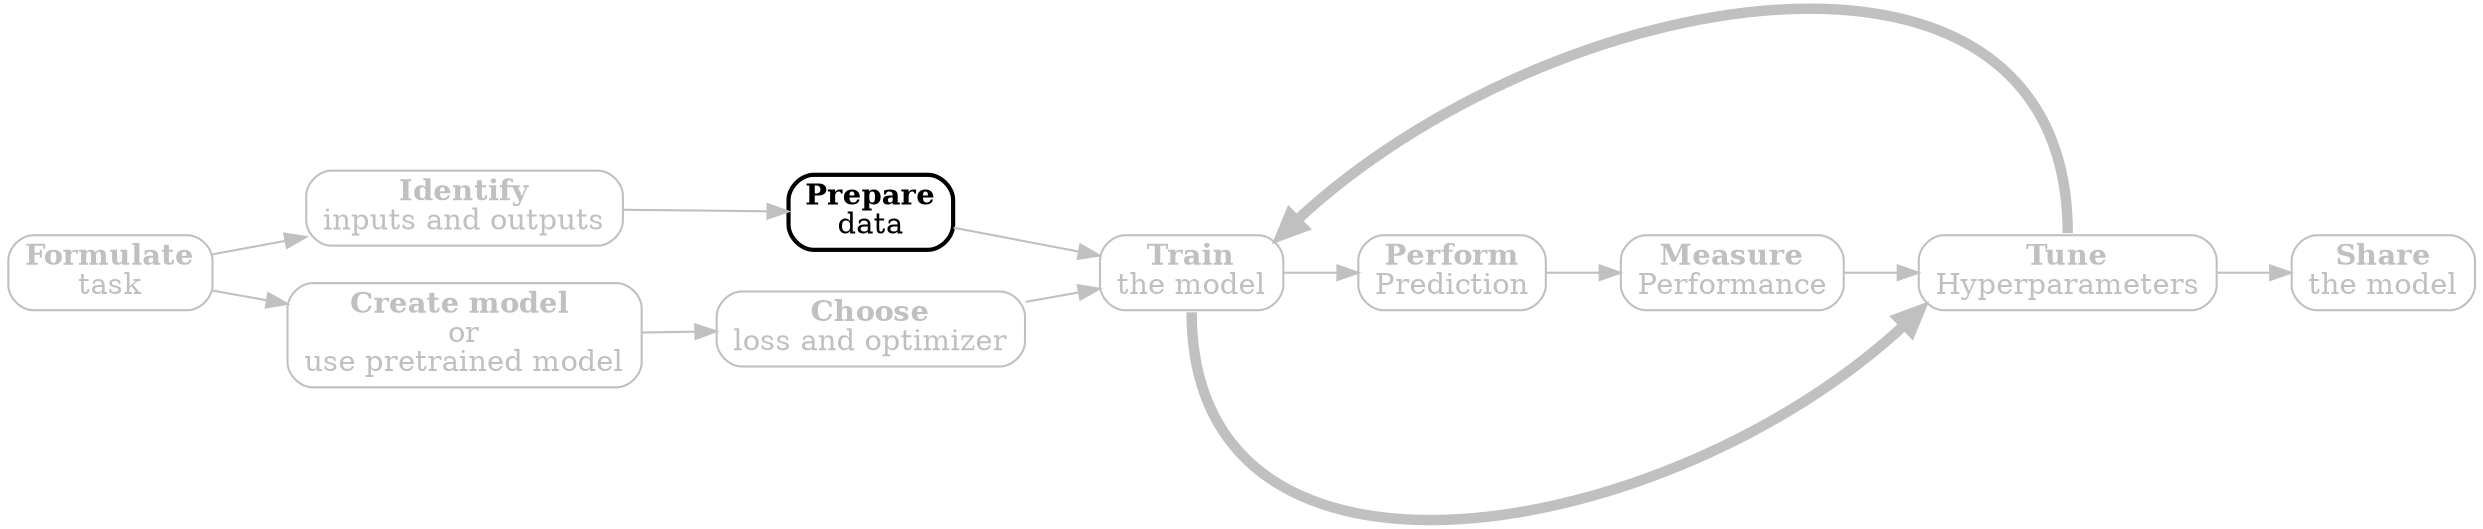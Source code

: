 digraph {
    #configs
	rankdir=LR;
    node [shape=rect, style=rounded, color=grey, fontcolor=grey]
    edge [color=grey];
    
    #special nodes
    formulate [label=<<B>Formulate</B><BR/>task>]
    i_o [label=<<B>Identify</B><BR/>inputs and outputs>]
    prepare [label=<<B>Prepare</B><BR/>data>, color=black, fontcolor=black, penwidth=2]
	create_model [label=<<B>Create model </B><BR/>or<BR/>use pretrained model>]
    loss [label=<<B>Choose</B><BR/>loss and optimizer>]
    train [label=<<B>Train</B><BR/>the model>]
    predict [label=<<B>Perform</B><BR/>Prediction>]
    quality [label=<<B>Measure</B><BR/>Performance>]
    tune [label=<<B>Tune</B><BR/>Hyperparameters>]
    share [label=<<B>Share</B><BR/>the model>]
    
    subgraph model_only {
  		node [color=white];
        train -> predict -> quality -> tune -> share;
  	}

    #the graph
    formulate -> i_o;formulate -> create_model;
    i_o -> prepare 
    create_model -> loss

    prepare -> train
    loss -> train

    tune:n -> train:ne [color=grey, penwidth=5];
    train:s -> tune:sw [color=grey, penwidth=5];
    
}